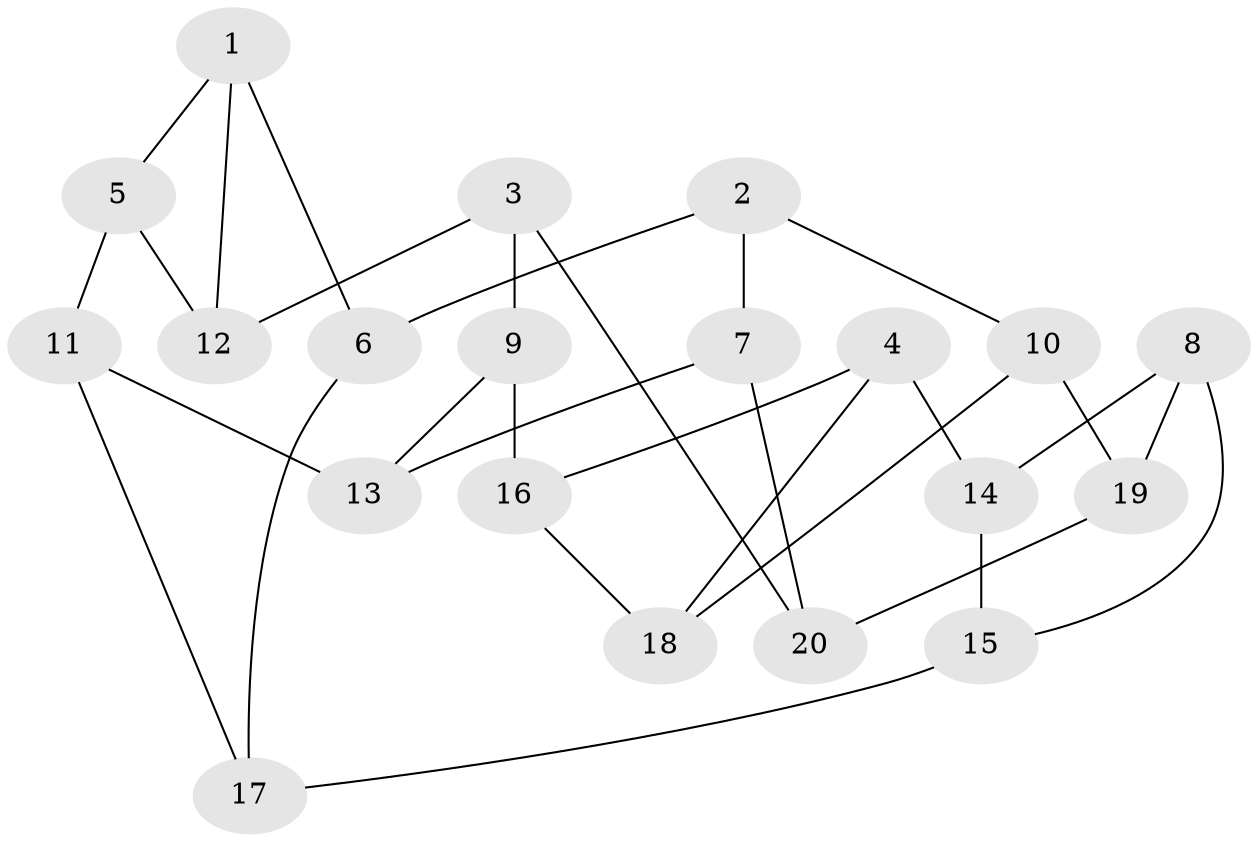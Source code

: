 // Generated by graph-tools (version 1.1) at 2025/46/02/15/25 05:46:28]
// undirected, 20 vertices, 30 edges
graph export_dot {
graph [start="1"]
  node [color=gray90,style=filled];
  1;
  2;
  3;
  4;
  5;
  6;
  7;
  8;
  9;
  10;
  11;
  12;
  13;
  14;
  15;
  16;
  17;
  18;
  19;
  20;
  1 -- 6;
  1 -- 5;
  1 -- 12;
  2 -- 7;
  2 -- 10;
  2 -- 6;
  3 -- 9;
  3 -- 20;
  3 -- 12;
  4 -- 18;
  4 -- 14;
  4 -- 16;
  5 -- 11;
  5 -- 12;
  6 -- 17;
  7 -- 13;
  7 -- 20;
  8 -- 14;
  8 -- 15;
  8 -- 19;
  9 -- 16;
  9 -- 13;
  10 -- 18;
  10 -- 19;
  11 -- 13;
  11 -- 17;
  14 -- 15;
  15 -- 17;
  16 -- 18;
  19 -- 20;
}
